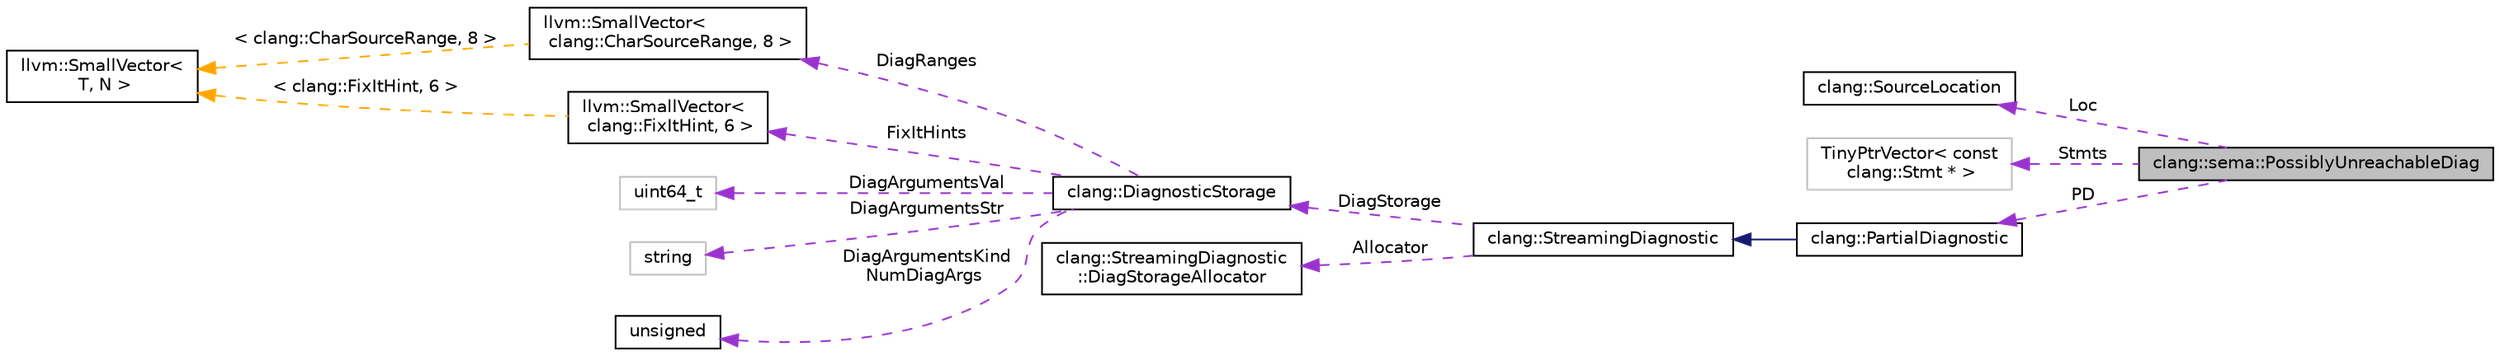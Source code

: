 digraph "clang::sema::PossiblyUnreachableDiag"
{
 // LATEX_PDF_SIZE
  bgcolor="transparent";
  edge [fontname="Helvetica",fontsize="10",labelfontname="Helvetica",labelfontsize="10"];
  node [fontname="Helvetica",fontsize="10",shape=record];
  rankdir="LR";
  Node1 [label="clang::sema::PossiblyUnreachableDiag",height=0.2,width=0.4,color="black", fillcolor="grey75", style="filled", fontcolor="black",tooltip=" "];
  Node2 -> Node1 [dir="back",color="darkorchid3",fontsize="10",style="dashed",label=" Loc" ,fontname="Helvetica"];
  Node2 [label="clang::SourceLocation",height=0.2,width=0.4,color="black",URL="$classclang_1_1SourceLocation.html",tooltip="Encodes a location in the source."];
  Node3 -> Node1 [dir="back",color="darkorchid3",fontsize="10",style="dashed",label=" Stmts" ,fontname="Helvetica"];
  Node3 [label="TinyPtrVector\< const\l clang::Stmt * \>",height=0.2,width=0.4,color="grey75",tooltip=" "];
  Node4 -> Node1 [dir="back",color="darkorchid3",fontsize="10",style="dashed",label=" PD" ,fontname="Helvetica"];
  Node4 [label="clang::PartialDiagnostic",height=0.2,width=0.4,color="black",URL="$classclang_1_1PartialDiagnostic.html",tooltip=" "];
  Node5 -> Node4 [dir="back",color="midnightblue",fontsize="10",style="solid",fontname="Helvetica"];
  Node5 [label="clang::StreamingDiagnostic",height=0.2,width=0.4,color="black",URL="$classclang_1_1StreamingDiagnostic.html",tooltip="The streaming interface shared between DiagnosticBuilder and PartialDiagnostic."];
  Node6 -> Node5 [dir="back",color="darkorchid3",fontsize="10",style="dashed",label=" DiagStorage" ,fontname="Helvetica"];
  Node6 [label="clang::DiagnosticStorage",height=0.2,width=0.4,color="black",URL="$structclang_1_1DiagnosticStorage.html",tooltip=" "];
  Node7 -> Node6 [dir="back",color="darkorchid3",fontsize="10",style="dashed",label=" DiagRanges" ,fontname="Helvetica"];
  Node7 [label="llvm::SmallVector\<\l clang::CharSourceRange, 8 \>",height=0.2,width=0.4,color="black",URL="$classllvm_1_1SmallVector.html",tooltip=" "];
  Node8 -> Node7 [dir="back",color="orange",fontsize="10",style="dashed",label=" \< clang::CharSourceRange, 8 \>" ,fontname="Helvetica"];
  Node8 [label="llvm::SmallVector\<\l T, N \>",height=0.2,width=0.4,color="black",URL="$classllvm_1_1SmallVector.html",tooltip=" "];
  Node9 -> Node6 [dir="back",color="darkorchid3",fontsize="10",style="dashed",label=" FixItHints" ,fontname="Helvetica"];
  Node9 [label="llvm::SmallVector\<\l clang::FixItHint, 6 \>",height=0.2,width=0.4,color="black",URL="$classllvm_1_1SmallVector.html",tooltip=" "];
  Node8 -> Node9 [dir="back",color="orange",fontsize="10",style="dashed",label=" \< clang::FixItHint, 6 \>" ,fontname="Helvetica"];
  Node10 -> Node6 [dir="back",color="darkorchid3",fontsize="10",style="dashed",label=" DiagArgumentsVal" ,fontname="Helvetica"];
  Node10 [label="uint64_t",height=0.2,width=0.4,color="grey75",tooltip=" "];
  Node11 -> Node6 [dir="back",color="darkorchid3",fontsize="10",style="dashed",label=" DiagArgumentsStr" ,fontname="Helvetica"];
  Node11 [label="string",height=0.2,width=0.4,color="grey75",tooltip=" "];
  Node12 -> Node6 [dir="back",color="darkorchid3",fontsize="10",style="dashed",label=" DiagArgumentsKind\nNumDiagArgs" ,fontname="Helvetica"];
  Node12 [label="unsigned",height=0.2,width=0.4,color="black",URL="$classunsigned.html",tooltip=" "];
  Node13 -> Node5 [dir="back",color="darkorchid3",fontsize="10",style="dashed",label=" Allocator" ,fontname="Helvetica"];
  Node13 [label="clang::StreamingDiagnostic\l::DiagStorageAllocator",height=0.2,width=0.4,color="black",URL="$classclang_1_1StreamingDiagnostic_1_1DiagStorageAllocator.html",tooltip="An allocator for DiagnosticStorage objects, which uses a small cache to objects, used to reduce mallo..."];
}
